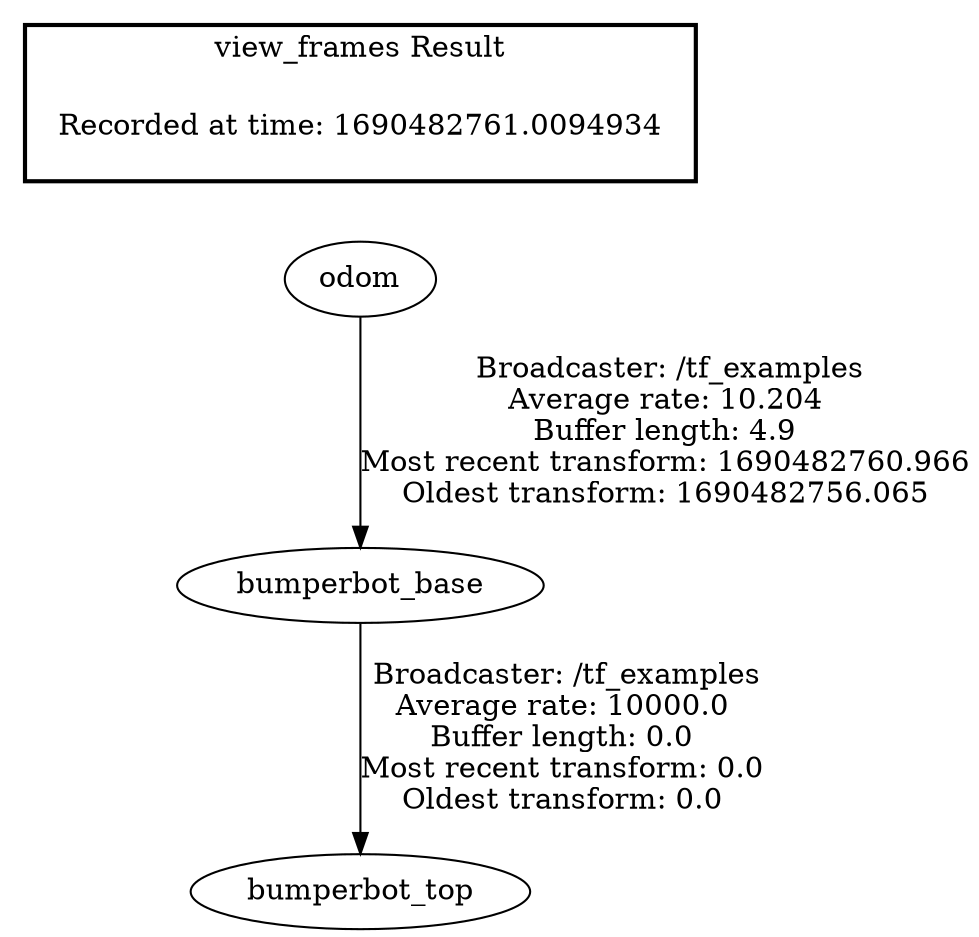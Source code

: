 digraph G {
"bumperbot_base" -> "bumperbot_top"[label=" Broadcaster: /tf_examples\nAverage rate: 10000.0\nBuffer length: 0.0\nMost recent transform: 0.0\nOldest transform: 0.0\n"];
"odom" -> "bumperbot_base"[label=" Broadcaster: /tf_examples\nAverage rate: 10.204\nBuffer length: 4.9\nMost recent transform: 1690482760.966\nOldest transform: 1690482756.065\n"];
edge [style=invis];
 subgraph cluster_legend { style=bold; color=black; label ="view_frames Result";
"Recorded at time: 1690482761.0094934"[ shape=plaintext ] ;
}->"odom";
}